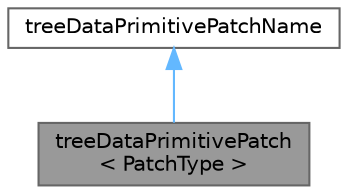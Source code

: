 digraph "treeDataPrimitivePatch&lt; PatchType &gt;"
{
 // LATEX_PDF_SIZE
  bgcolor="transparent";
  edge [fontname=Helvetica,fontsize=10,labelfontname=Helvetica,labelfontsize=10];
  node [fontname=Helvetica,fontsize=10,shape=box,height=0.2,width=0.4];
  Node1 [id="Node000001",label="treeDataPrimitivePatch\l\< PatchType \>",height=0.2,width=0.4,color="gray40", fillcolor="grey60", style="filled", fontcolor="black",tooltip="Encapsulation of data needed to search on PrimitivePatches."];
  Node2 -> Node1 [id="edge1_Node000001_Node000002",dir="back",color="steelblue1",style="solid",tooltip=" "];
  Node2 [id="Node000002",label="treeDataPrimitivePatchName",height=0.2,width=0.4,color="gray40", fillcolor="white", style="filled",tooltip=" "];
}

